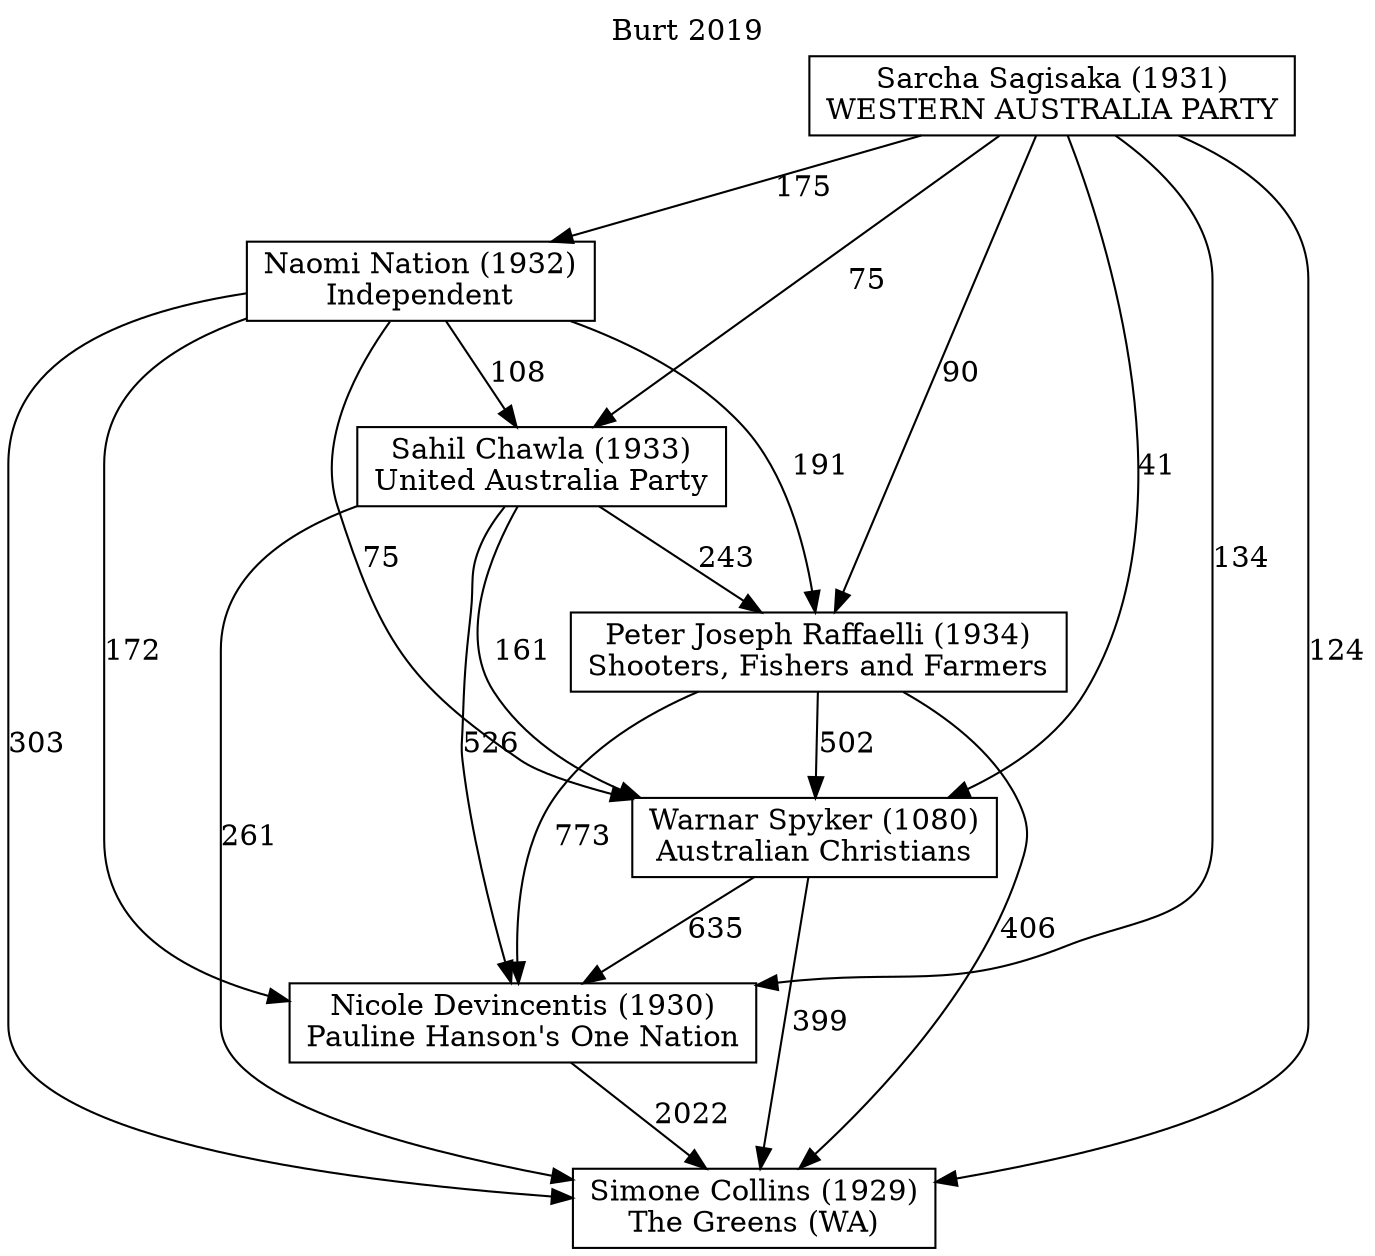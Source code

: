 // House preference flow
digraph "Simone Collins (1929)_Burt_2019" {
	graph [label="Burt 2019" labelloc=t mclimit=10]
	node [shape=box]
	"Naomi Nation (1932)" [label="Naomi Nation (1932)
Independent"]
	"Nicole Devincentis (1930)" [label="Nicole Devincentis (1930)
Pauline Hanson's One Nation"]
	"Peter Joseph Raffaelli (1934)" [label="Peter Joseph Raffaelli (1934)
Shooters, Fishers and Farmers"]
	"Sahil Chawla (1933)" [label="Sahil Chawla (1933)
United Australia Party"]
	"Sarcha Sagisaka (1931)" [label="Sarcha Sagisaka (1931)
WESTERN AUSTRALIA PARTY"]
	"Simone Collins (1929)" [label="Simone Collins (1929)
The Greens (WA)"]
	"Warnar Spyker (1080)" [label="Warnar Spyker (1080)
Australian Christians"]
	"Naomi Nation (1932)" -> "Nicole Devincentis (1930)" [label=172]
	"Naomi Nation (1932)" -> "Peter Joseph Raffaelli (1934)" [label=191]
	"Naomi Nation (1932)" -> "Sahil Chawla (1933)" [label=108]
	"Naomi Nation (1932)" -> "Simone Collins (1929)" [label=303]
	"Naomi Nation (1932)" -> "Warnar Spyker (1080)" [label=75]
	"Nicole Devincentis (1930)" -> "Simone Collins (1929)" [label=2022]
	"Peter Joseph Raffaelli (1934)" -> "Nicole Devincentis (1930)" [label=773]
	"Peter Joseph Raffaelli (1934)" -> "Simone Collins (1929)" [label=406]
	"Peter Joseph Raffaelli (1934)" -> "Warnar Spyker (1080)" [label=502]
	"Sahil Chawla (1933)" -> "Nicole Devincentis (1930)" [label=526]
	"Sahil Chawla (1933)" -> "Peter Joseph Raffaelli (1934)" [label=243]
	"Sahil Chawla (1933)" -> "Simone Collins (1929)" [label=261]
	"Sahil Chawla (1933)" -> "Warnar Spyker (1080)" [label=161]
	"Sarcha Sagisaka (1931)" -> "Naomi Nation (1932)" [label=175]
	"Sarcha Sagisaka (1931)" -> "Nicole Devincentis (1930)" [label=134]
	"Sarcha Sagisaka (1931)" -> "Peter Joseph Raffaelli (1934)" [label=90]
	"Sarcha Sagisaka (1931)" -> "Sahil Chawla (1933)" [label=75]
	"Sarcha Sagisaka (1931)" -> "Simone Collins (1929)" [label=124]
	"Sarcha Sagisaka (1931)" -> "Warnar Spyker (1080)" [label=41]
	"Warnar Spyker (1080)" -> "Nicole Devincentis (1930)" [label=635]
	"Warnar Spyker (1080)" -> "Simone Collins (1929)" [label=399]
}
